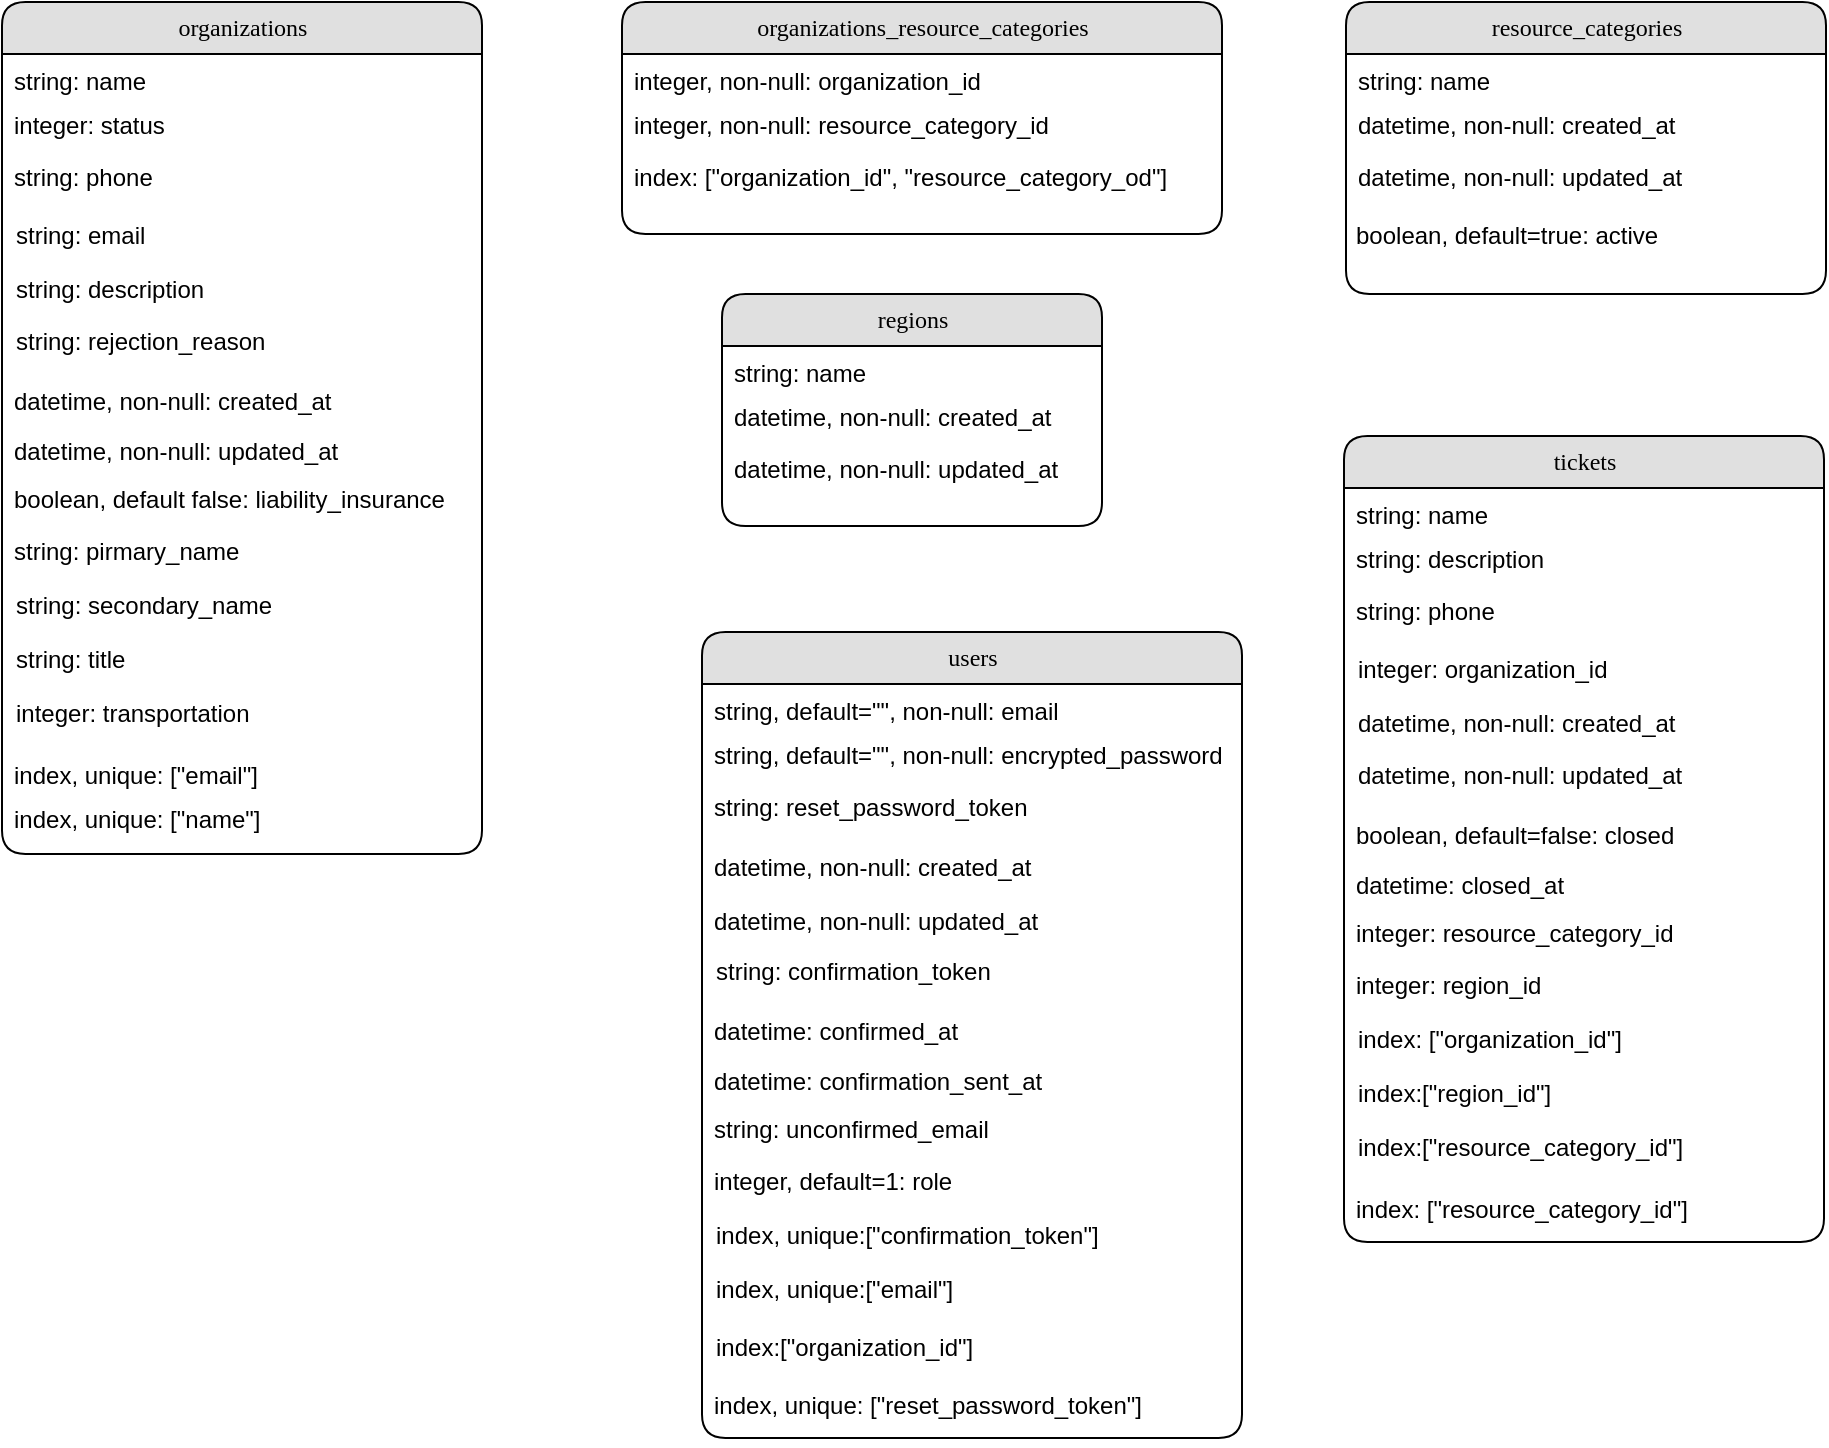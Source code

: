 <mxfile version="22.1.21" type="device">
  <diagram name="Page-1" id="b520641d-4fe3-3701-9064-5fc419738815">
    <mxGraphModel dx="1605" dy="624" grid="1" gridSize="10" guides="1" tooltips="1" connect="1" arrows="1" fold="1" page="1" pageScale="1" pageWidth="1100" pageHeight="850" background="none" math="0" shadow="0">
      <root>
        <mxCell id="0" />
        <mxCell id="1" parent="0" />
        <mxCell id="21ea969265ad0168-6" value="organizations" style="swimlane;html=1;fontStyle=0;childLayout=stackLayout;horizontal=1;startSize=26;fillColor=#e0e0e0;horizontalStack=0;resizeParent=1;resizeLast=0;collapsible=1;marginBottom=0;swimlaneFillColor=#ffffff;align=center;rounded=1;shadow=0;comic=0;labelBackgroundColor=none;strokeWidth=1;fontFamily=Verdana;fontSize=12;movable=1;resizable=1;rotatable=1;deletable=1;editable=1;locked=0;connectable=1;" parent="1" vertex="1">
          <mxGeometry x="30" y="10" width="240" height="426" as="geometry" />
        </mxCell>
        <mxCell id="21ea969265ad0168-7" value="string: name" style="text;html=1;strokeColor=none;fillColor=none;spacingLeft=4;spacingRight=4;whiteSpace=wrap;overflow=hidden;rotatable=0;points=[[0,0.5],[1,0.5]];portConstraint=eastwest;" parent="21ea969265ad0168-6" vertex="1">
          <mxGeometry y="26" width="240" height="22" as="geometry" />
        </mxCell>
        <mxCell id="21ea969265ad0168-8" value="integer: status" style="text;html=1;strokeColor=none;fillColor=none;spacingLeft=4;spacingRight=4;whiteSpace=wrap;overflow=hidden;rotatable=0;points=[[0,0.5],[1,0.5]];portConstraint=eastwest;" parent="21ea969265ad0168-6" vertex="1">
          <mxGeometry y="48" width="240" height="26" as="geometry" />
        </mxCell>
        <mxCell id="21ea969265ad0168-9" value="string: phone" style="text;html=1;strokeColor=none;fillColor=none;spacingLeft=4;spacingRight=4;whiteSpace=wrap;overflow=hidden;rotatable=0;points=[[0,0.5],[1,0.5]];portConstraint=eastwest;" parent="21ea969265ad0168-6" vertex="1">
          <mxGeometry y="74" width="240" height="32" as="geometry" />
        </mxCell>
        <mxCell id="xhWmRmQsAdizvE6lCJVH-1" value="string: email" style="text;html=1;strokeColor=none;fillColor=none;spacingLeft=4;spacingRight=4;whiteSpace=wrap;overflow=hidden;rotatable=1;points=[[0,0.5],[1,0.5]];portConstraint=eastwest;movable=1;resizable=1;deletable=1;editable=1;locked=0;connectable=1;" vertex="1" parent="1">
          <mxGeometry x="31" y="113" width="239" height="23" as="geometry" />
        </mxCell>
        <mxCell id="xhWmRmQsAdizvE6lCJVH-2" value="string: description" style="text;html=1;strokeColor=none;fillColor=none;spacingLeft=4;spacingRight=4;whiteSpace=wrap;overflow=hidden;rotatable=0;points=[[0,0.5],[1,0.5]];portConstraint=eastwest;" vertex="1" parent="1">
          <mxGeometry x="31" y="140" width="209" height="21" as="geometry" />
        </mxCell>
        <mxCell id="xhWmRmQsAdizvE6lCJVH-3" value="string: rejection_reason" style="text;html=1;strokeColor=none;fillColor=none;spacingLeft=4;spacingRight=4;whiteSpace=wrap;overflow=hidden;rotatable=0;points=[[0,0.5],[1,0.5]];portConstraint=eastwest;" vertex="1" parent="1">
          <mxGeometry x="31" y="166" width="219" height="30" as="geometry" />
        </mxCell>
        <mxCell id="xhWmRmQsAdizvE6lCJVH-4" value="datetime, non-null: created_at" style="text;html=1;strokeColor=none;fillColor=none;spacingLeft=4;spacingRight=4;whiteSpace=wrap;overflow=hidden;rotatable=0;points=[[0,0.5],[1,0.5]];portConstraint=eastwest;" vertex="1" parent="1">
          <mxGeometry x="30" y="196" width="210" height="31" as="geometry" />
        </mxCell>
        <mxCell id="xhWmRmQsAdizvE6lCJVH-5" value="datetime, non-null: updated_at" style="text;html=1;strokeColor=none;fillColor=none;spacingLeft=4;spacingRight=4;whiteSpace=wrap;overflow=hidden;rotatable=0;points=[[0,0.5],[1,0.5]];portConstraint=eastwest;" vertex="1" parent="1">
          <mxGeometry x="30" y="221" width="210" height="22" as="geometry" />
        </mxCell>
        <mxCell id="xhWmRmQsAdizvE6lCJVH-6" value="boolean, default false: liability_insurance" style="text;html=1;strokeColor=none;fillColor=none;spacingLeft=4;spacingRight=4;whiteSpace=wrap;overflow=hidden;rotatable=0;points=[[0,0.5],[1,0.5]];portConstraint=eastwest;" vertex="1" parent="1">
          <mxGeometry x="30" y="245" width="240" height="26" as="geometry" />
        </mxCell>
        <mxCell id="xhWmRmQsAdizvE6lCJVH-7" value="string: pirmary_name" style="text;html=1;strokeColor=none;fillColor=none;spacingLeft=4;spacingRight=4;whiteSpace=wrap;overflow=hidden;rotatable=0;points=[[0,0.5],[1,0.5]];portConstraint=eastwest;" vertex="1" parent="1">
          <mxGeometry x="30" y="271" width="210" height="32" as="geometry" />
        </mxCell>
        <mxCell id="xhWmRmQsAdizvE6lCJVH-8" value="string: secondary_name" style="text;html=1;strokeColor=none;fillColor=none;spacingLeft=4;spacingRight=4;whiteSpace=wrap;overflow=hidden;rotatable=0;points=[[0,0.5],[1,0.5]];portConstraint=eastwest;" vertex="1" parent="1">
          <mxGeometry x="31" y="298" width="209" height="26" as="geometry" />
        </mxCell>
        <mxCell id="xhWmRmQsAdizvE6lCJVH-9" value="string: title" style="text;html=1;strokeColor=none;fillColor=none;spacingLeft=4;spacingRight=4;whiteSpace=wrap;overflow=hidden;rotatable=0;points=[[0,0.5],[1,0.5]];portConstraint=eastwest;" vertex="1" parent="1">
          <mxGeometry x="31" y="325" width="209" height="21" as="geometry" />
        </mxCell>
        <mxCell id="xhWmRmQsAdizvE6lCJVH-10" value="integer: transportation" style="text;html=1;strokeColor=none;fillColor=none;spacingLeft=4;spacingRight=4;whiteSpace=wrap;overflow=hidden;rotatable=0;points=[[0,0.5],[1,0.5]];portConstraint=eastwest;" vertex="1" parent="1">
          <mxGeometry x="31" y="352" width="209" height="29" as="geometry" />
        </mxCell>
        <mxCell id="xhWmRmQsAdizvE6lCJVH-11" value="index, unique: [&quot;email&quot;]" style="text;html=1;strokeColor=none;fillColor=none;spacingLeft=4;spacingRight=4;whiteSpace=wrap;overflow=hidden;rotatable=0;points=[[0,0.5],[1,0.5]];portConstraint=eastwest;" vertex="1" parent="1">
          <mxGeometry x="30" y="383" width="210" height="31" as="geometry" />
        </mxCell>
        <mxCell id="xhWmRmQsAdizvE6lCJVH-12" value="index, unique: [&quot;name&quot;]" style="text;html=1;strokeColor=none;fillColor=none;spacingLeft=4;spacingRight=4;whiteSpace=wrap;overflow=hidden;rotatable=0;points=[[0,0.5],[1,0.5]];portConstraint=eastwest;" vertex="1" parent="1">
          <mxGeometry x="30" y="405" width="240" height="31" as="geometry" />
        </mxCell>
        <mxCell id="xhWmRmQsAdizvE6lCJVH-13" value="organizations_resource_categories" style="swimlane;html=1;fontStyle=0;childLayout=stackLayout;horizontal=1;startSize=26;fillColor=#e0e0e0;horizontalStack=0;resizeParent=1;resizeLast=0;collapsible=1;marginBottom=0;swimlaneFillColor=#ffffff;align=center;rounded=1;shadow=0;comic=0;labelBackgroundColor=none;strokeWidth=1;fontFamily=Verdana;fontSize=12" vertex="1" parent="1">
          <mxGeometry x="340" y="10" width="300" height="116" as="geometry" />
        </mxCell>
        <mxCell id="xhWmRmQsAdizvE6lCJVH-14" value="integer, non-null: organization_id" style="text;html=1;strokeColor=none;fillColor=none;spacingLeft=4;spacingRight=4;whiteSpace=wrap;overflow=hidden;rotatable=0;points=[[0,0.5],[1,0.5]];portConstraint=eastwest;" vertex="1" parent="xhWmRmQsAdizvE6lCJVH-13">
          <mxGeometry y="26" width="300" height="22" as="geometry" />
        </mxCell>
        <mxCell id="xhWmRmQsAdizvE6lCJVH-15" value="integer, non-null: resource_category_id" style="text;html=1;strokeColor=none;fillColor=none;spacingLeft=4;spacingRight=4;whiteSpace=wrap;overflow=hidden;rotatable=0;points=[[0,0.5],[1,0.5]];portConstraint=eastwest;" vertex="1" parent="xhWmRmQsAdizvE6lCJVH-13">
          <mxGeometry y="48" width="300" height="26" as="geometry" />
        </mxCell>
        <mxCell id="xhWmRmQsAdizvE6lCJVH-16" value="index:&amp;nbsp;[&quot;organization_id&quot;, &quot;resource_category_od&quot;]" style="text;html=1;strokeColor=none;fillColor=none;spacingLeft=4;spacingRight=4;whiteSpace=wrap;overflow=hidden;rotatable=0;points=[[0,0.5],[1,0.5]];portConstraint=eastwest;" vertex="1" parent="xhWmRmQsAdizvE6lCJVH-13">
          <mxGeometry y="74" width="300" height="32" as="geometry" />
        </mxCell>
        <mxCell id="xhWmRmQsAdizvE6lCJVH-29" value="regions" style="swimlane;html=1;fontStyle=0;childLayout=stackLayout;horizontal=1;startSize=26;fillColor=#e0e0e0;horizontalStack=0;resizeParent=1;resizeLast=0;collapsible=1;marginBottom=0;swimlaneFillColor=#ffffff;align=center;rounded=1;shadow=0;comic=0;labelBackgroundColor=none;strokeWidth=1;fontFamily=Verdana;fontSize=12" vertex="1" parent="1">
          <mxGeometry x="390" y="156" width="190" height="116" as="geometry" />
        </mxCell>
        <mxCell id="xhWmRmQsAdizvE6lCJVH-30" value="string: name" style="text;html=1;strokeColor=none;fillColor=none;spacingLeft=4;spacingRight=4;whiteSpace=wrap;overflow=hidden;rotatable=0;points=[[0,0.5],[1,0.5]];portConstraint=eastwest;" vertex="1" parent="xhWmRmQsAdizvE6lCJVH-29">
          <mxGeometry y="26" width="190" height="22" as="geometry" />
        </mxCell>
        <mxCell id="xhWmRmQsAdizvE6lCJVH-31" value="datetime, non-null: created_at" style="text;html=1;strokeColor=none;fillColor=none;spacingLeft=4;spacingRight=4;whiteSpace=wrap;overflow=hidden;rotatable=0;points=[[0,0.5],[1,0.5]];portConstraint=eastwest;" vertex="1" parent="xhWmRmQsAdizvE6lCJVH-29">
          <mxGeometry y="48" width="190" height="26" as="geometry" />
        </mxCell>
        <mxCell id="xhWmRmQsAdizvE6lCJVH-32" value="datetime, non-null: updated_at" style="text;html=1;strokeColor=none;fillColor=none;spacingLeft=4;spacingRight=4;whiteSpace=wrap;overflow=hidden;rotatable=0;points=[[0,0.5],[1,0.5]];portConstraint=eastwest;" vertex="1" parent="xhWmRmQsAdizvE6lCJVH-29">
          <mxGeometry y="74" width="190" height="32" as="geometry" />
        </mxCell>
        <mxCell id="xhWmRmQsAdizvE6lCJVH-33" value="resource_categories" style="swimlane;html=1;fontStyle=0;childLayout=stackLayout;horizontal=1;startSize=26;fillColor=#e0e0e0;horizontalStack=0;resizeParent=1;resizeLast=0;collapsible=1;marginBottom=0;swimlaneFillColor=#ffffff;align=center;rounded=1;shadow=0;comic=0;labelBackgroundColor=none;strokeWidth=1;fontFamily=Verdana;fontSize=12;movable=1;resizable=1;rotatable=1;deletable=1;editable=1;locked=0;connectable=1;" vertex="1" parent="1">
          <mxGeometry x="702" y="10" width="240" height="146" as="geometry" />
        </mxCell>
        <mxCell id="xhWmRmQsAdizvE6lCJVH-34" value="string: name" style="text;html=1;strokeColor=none;fillColor=none;spacingLeft=4;spacingRight=4;whiteSpace=wrap;overflow=hidden;rotatable=0;points=[[0,0.5],[1,0.5]];portConstraint=eastwest;" vertex="1" parent="xhWmRmQsAdizvE6lCJVH-33">
          <mxGeometry y="26" width="240" height="22" as="geometry" />
        </mxCell>
        <mxCell id="xhWmRmQsAdizvE6lCJVH-35" value="datetime, non-null: created_at" style="text;html=1;strokeColor=none;fillColor=none;spacingLeft=4;spacingRight=4;whiteSpace=wrap;overflow=hidden;rotatable=0;points=[[0,0.5],[1,0.5]];portConstraint=eastwest;" vertex="1" parent="xhWmRmQsAdizvE6lCJVH-33">
          <mxGeometry y="48" width="240" height="26" as="geometry" />
        </mxCell>
        <mxCell id="xhWmRmQsAdizvE6lCJVH-36" value="datetime, non-null: updated_at" style="text;html=1;strokeColor=none;fillColor=none;spacingLeft=4;spacingRight=4;whiteSpace=wrap;overflow=hidden;rotatable=0;points=[[0,0.5],[1,0.5]];portConstraint=eastwest;" vertex="1" parent="xhWmRmQsAdizvE6lCJVH-33">
          <mxGeometry y="74" width="240" height="32" as="geometry" />
        </mxCell>
        <mxCell id="xhWmRmQsAdizvE6lCJVH-37" value="boolean, default=true: active" style="text;html=1;strokeColor=none;fillColor=none;spacingLeft=4;spacingRight=4;whiteSpace=wrap;overflow=hidden;rotatable=1;points=[[0,0.5],[1,0.5]];portConstraint=eastwest;movable=1;resizable=1;deletable=1;editable=1;locked=0;connectable=1;" vertex="1" parent="1">
          <mxGeometry x="701" y="113" width="239" height="23" as="geometry" />
        </mxCell>
        <mxCell id="xhWmRmQsAdizvE6lCJVH-50" value="tickets" style="swimlane;html=1;fontStyle=0;childLayout=stackLayout;horizontal=1;startSize=26;fillColor=#e0e0e0;horizontalStack=0;resizeParent=1;resizeLast=0;collapsible=1;marginBottom=0;swimlaneFillColor=#ffffff;align=center;rounded=1;shadow=0;comic=0;labelBackgroundColor=none;strokeWidth=1;fontFamily=Verdana;fontSize=12;movable=1;resizable=1;rotatable=1;deletable=1;editable=1;locked=0;connectable=1;" vertex="1" parent="1">
          <mxGeometry x="701" y="227" width="240" height="403" as="geometry" />
        </mxCell>
        <mxCell id="xhWmRmQsAdizvE6lCJVH-51" value="string: name" style="text;html=1;strokeColor=none;fillColor=none;spacingLeft=4;spacingRight=4;whiteSpace=wrap;overflow=hidden;rotatable=0;points=[[0,0.5],[1,0.5]];portConstraint=eastwest;" vertex="1" parent="xhWmRmQsAdizvE6lCJVH-50">
          <mxGeometry y="26" width="240" height="22" as="geometry" />
        </mxCell>
        <mxCell id="xhWmRmQsAdizvE6lCJVH-52" value="string: description" style="text;html=1;strokeColor=none;fillColor=none;spacingLeft=4;spacingRight=4;whiteSpace=wrap;overflow=hidden;rotatable=0;points=[[0,0.5],[1,0.5]];portConstraint=eastwest;" vertex="1" parent="xhWmRmQsAdizvE6lCJVH-50">
          <mxGeometry y="48" width="240" height="26" as="geometry" />
        </mxCell>
        <mxCell id="xhWmRmQsAdizvE6lCJVH-53" value="string: phone" style="text;html=1;strokeColor=none;fillColor=none;spacingLeft=4;spacingRight=4;whiteSpace=wrap;overflow=hidden;rotatable=0;points=[[0,0.5],[1,0.5]];portConstraint=eastwest;" vertex="1" parent="xhWmRmQsAdizvE6lCJVH-50">
          <mxGeometry y="74" width="240" height="32" as="geometry" />
        </mxCell>
        <mxCell id="xhWmRmQsAdizvE6lCJVH-54" value="integer: organization_id" style="text;html=1;strokeColor=none;fillColor=none;spacingLeft=4;spacingRight=4;whiteSpace=wrap;overflow=hidden;rotatable=1;points=[[0,0.5],[1,0.5]];portConstraint=eastwest;movable=1;resizable=1;deletable=1;editable=1;locked=0;connectable=1;" vertex="1" parent="1">
          <mxGeometry x="702" y="330" width="239" height="23" as="geometry" />
        </mxCell>
        <mxCell id="xhWmRmQsAdizvE6lCJVH-55" value="datetime, non-null: created_at" style="text;html=1;strokeColor=none;fillColor=none;spacingLeft=4;spacingRight=4;whiteSpace=wrap;overflow=hidden;rotatable=0;points=[[0,0.5],[1,0.5]];portConstraint=eastwest;" vertex="1" parent="1">
          <mxGeometry x="702" y="357" width="209" height="21" as="geometry" />
        </mxCell>
        <mxCell id="xhWmRmQsAdizvE6lCJVH-56" value="datetime, non-null: updated_at" style="text;html=1;strokeColor=none;fillColor=none;spacingLeft=4;spacingRight=4;whiteSpace=wrap;overflow=hidden;rotatable=0;points=[[0,0.5],[1,0.5]];portConstraint=eastwest;" vertex="1" parent="1">
          <mxGeometry x="702" y="383" width="219" height="30" as="geometry" />
        </mxCell>
        <mxCell id="xhWmRmQsAdizvE6lCJVH-57" value="boolean, default=false: closed" style="text;html=1;strokeColor=none;fillColor=none;spacingLeft=4;spacingRight=4;whiteSpace=wrap;overflow=hidden;rotatable=0;points=[[0,0.5],[1,0.5]];portConstraint=eastwest;" vertex="1" parent="1">
          <mxGeometry x="701" y="413" width="210" height="31" as="geometry" />
        </mxCell>
        <mxCell id="xhWmRmQsAdizvE6lCJVH-58" value="datetime: closed_at" style="text;html=1;strokeColor=none;fillColor=none;spacingLeft=4;spacingRight=4;whiteSpace=wrap;overflow=hidden;rotatable=0;points=[[0,0.5],[1,0.5]];portConstraint=eastwest;" vertex="1" parent="1">
          <mxGeometry x="701" y="438" width="210" height="22" as="geometry" />
        </mxCell>
        <mxCell id="xhWmRmQsAdizvE6lCJVH-59" value="integer: resource_category_id" style="text;html=1;strokeColor=none;fillColor=none;spacingLeft=4;spacingRight=4;whiteSpace=wrap;overflow=hidden;rotatable=0;points=[[0,0.5],[1,0.5]];portConstraint=eastwest;" vertex="1" parent="1">
          <mxGeometry x="701" y="462" width="240" height="26" as="geometry" />
        </mxCell>
        <mxCell id="xhWmRmQsAdizvE6lCJVH-60" value="integer: region_id" style="text;html=1;strokeColor=none;fillColor=none;spacingLeft=4;spacingRight=4;whiteSpace=wrap;overflow=hidden;rotatable=0;points=[[0,0.5],[1,0.5]];portConstraint=eastwest;" vertex="1" parent="1">
          <mxGeometry x="701" y="488" width="210" height="32" as="geometry" />
        </mxCell>
        <mxCell id="xhWmRmQsAdizvE6lCJVH-61" value="index: [&quot;organization_id&quot;]" style="text;html=1;strokeColor=none;fillColor=none;spacingLeft=4;spacingRight=4;whiteSpace=wrap;overflow=hidden;rotatable=0;points=[[0,0.5],[1,0.5]];portConstraint=eastwest;" vertex="1" parent="1">
          <mxGeometry x="702" y="515" width="209" height="26" as="geometry" />
        </mxCell>
        <mxCell id="xhWmRmQsAdizvE6lCJVH-62" value="index:[&quot;region_id&quot;]" style="text;html=1;strokeColor=none;fillColor=none;spacingLeft=4;spacingRight=4;whiteSpace=wrap;overflow=hidden;rotatable=0;points=[[0,0.5],[1,0.5]];portConstraint=eastwest;" vertex="1" parent="1">
          <mxGeometry x="702" y="542" width="209" height="21" as="geometry" />
        </mxCell>
        <mxCell id="xhWmRmQsAdizvE6lCJVH-63" value="index:[&quot;resource_category_id&quot;]" style="text;html=1;strokeColor=none;fillColor=none;spacingLeft=4;spacingRight=4;whiteSpace=wrap;overflow=hidden;rotatable=0;points=[[0,0.5],[1,0.5]];portConstraint=eastwest;" vertex="1" parent="1">
          <mxGeometry x="702" y="569" width="209" height="29" as="geometry" />
        </mxCell>
        <mxCell id="xhWmRmQsAdizvE6lCJVH-64" value="index: [&quot;resource_category_id&quot;]" style="text;html=1;strokeColor=none;fillColor=none;spacingLeft=4;spacingRight=4;whiteSpace=wrap;overflow=hidden;rotatable=0;points=[[0,0.5],[1,0.5]];portConstraint=eastwest;" vertex="1" parent="1">
          <mxGeometry x="701" y="600" width="210" height="31" as="geometry" />
        </mxCell>
        <mxCell id="xhWmRmQsAdizvE6lCJVH-66" value="users" style="swimlane;html=1;fontStyle=0;childLayout=stackLayout;horizontal=1;startSize=26;fillColor=#e0e0e0;horizontalStack=0;resizeParent=1;resizeLast=0;collapsible=1;marginBottom=0;swimlaneFillColor=#ffffff;align=center;rounded=1;shadow=0;comic=0;labelBackgroundColor=none;strokeWidth=1;fontFamily=Verdana;fontSize=12;movable=1;resizable=1;rotatable=1;deletable=1;editable=1;locked=0;connectable=1;" vertex="1" parent="1">
          <mxGeometry x="380" y="325" width="270" height="403" as="geometry" />
        </mxCell>
        <mxCell id="xhWmRmQsAdizvE6lCJVH-67" value="string, default=&quot;&quot;, non-null: email" style="text;html=1;strokeColor=none;fillColor=none;spacingLeft=4;spacingRight=4;whiteSpace=wrap;overflow=hidden;rotatable=0;points=[[0,0.5],[1,0.5]];portConstraint=eastwest;" vertex="1" parent="xhWmRmQsAdizvE6lCJVH-66">
          <mxGeometry y="26" width="270" height="22" as="geometry" />
        </mxCell>
        <mxCell id="xhWmRmQsAdizvE6lCJVH-68" value="string, default=&quot;&quot;, non-null: encrypted_password" style="text;html=1;strokeColor=none;fillColor=none;spacingLeft=4;spacingRight=4;whiteSpace=wrap;overflow=hidden;rotatable=0;points=[[0,0.5],[1,0.5]];portConstraint=eastwest;" vertex="1" parent="xhWmRmQsAdizvE6lCJVH-66">
          <mxGeometry y="48" width="270" height="26" as="geometry" />
        </mxCell>
        <mxCell id="xhWmRmQsAdizvE6lCJVH-69" value="string: reset_password_token" style="text;html=1;strokeColor=none;fillColor=none;spacingLeft=4;spacingRight=4;whiteSpace=wrap;overflow=hidden;rotatable=0;points=[[0,0.5],[1,0.5]];portConstraint=eastwest;" vertex="1" parent="xhWmRmQsAdizvE6lCJVH-66">
          <mxGeometry y="74" width="270" height="32" as="geometry" />
        </mxCell>
        <mxCell id="xhWmRmQsAdizvE6lCJVH-72" value="string: confirmation_token" style="text;html=1;strokeColor=none;fillColor=none;spacingLeft=4;spacingRight=4;whiteSpace=wrap;overflow=hidden;rotatable=0;points=[[0,0.5],[1,0.5]];portConstraint=eastwest;" vertex="1" parent="1">
          <mxGeometry x="381" y="481" width="219" height="30" as="geometry" />
        </mxCell>
        <mxCell id="xhWmRmQsAdizvE6lCJVH-73" value="datetime: confirmed_at" style="text;html=1;strokeColor=none;fillColor=none;spacingLeft=4;spacingRight=4;whiteSpace=wrap;overflow=hidden;rotatable=0;points=[[0,0.5],[1,0.5]];portConstraint=eastwest;" vertex="1" parent="1">
          <mxGeometry x="380" y="511" width="210" height="31" as="geometry" />
        </mxCell>
        <mxCell id="xhWmRmQsAdizvE6lCJVH-74" value="datetime: confirmation_sent_at" style="text;html=1;strokeColor=none;fillColor=none;spacingLeft=4;spacingRight=4;whiteSpace=wrap;overflow=hidden;rotatable=0;points=[[0,0.5],[1,0.5]];portConstraint=eastwest;" vertex="1" parent="1">
          <mxGeometry x="380" y="536" width="210" height="22" as="geometry" />
        </mxCell>
        <mxCell id="xhWmRmQsAdizvE6lCJVH-75" value="string: unconfirmed_email" style="text;html=1;strokeColor=none;fillColor=none;spacingLeft=4;spacingRight=4;whiteSpace=wrap;overflow=hidden;rotatable=0;points=[[0,0.5],[1,0.5]];portConstraint=eastwest;" vertex="1" parent="1">
          <mxGeometry x="380" y="560" width="240" height="26" as="geometry" />
        </mxCell>
        <mxCell id="xhWmRmQsAdizvE6lCJVH-76" value="integer, default=1: role" style="text;html=1;strokeColor=none;fillColor=none;spacingLeft=4;spacingRight=4;whiteSpace=wrap;overflow=hidden;rotatable=0;points=[[0,0.5],[1,0.5]];portConstraint=eastwest;" vertex="1" parent="1">
          <mxGeometry x="380" y="586" width="210" height="32" as="geometry" />
        </mxCell>
        <mxCell id="xhWmRmQsAdizvE6lCJVH-77" value="index, unique:[&quot;confirmation_token&quot;]" style="text;html=1;strokeColor=none;fillColor=none;spacingLeft=4;spacingRight=4;whiteSpace=wrap;overflow=hidden;rotatable=0;points=[[0,0.5],[1,0.5]];portConstraint=eastwest;" vertex="1" parent="1">
          <mxGeometry x="381" y="613" width="209" height="26" as="geometry" />
        </mxCell>
        <mxCell id="xhWmRmQsAdizvE6lCJVH-78" value="index, unique:[&quot;email&quot;]" style="text;html=1;strokeColor=none;fillColor=none;spacingLeft=4;spacingRight=4;whiteSpace=wrap;overflow=hidden;rotatable=0;points=[[0,0.5],[1,0.5]];portConstraint=eastwest;" vertex="1" parent="1">
          <mxGeometry x="381" y="640" width="209" height="21" as="geometry" />
        </mxCell>
        <mxCell id="xhWmRmQsAdizvE6lCJVH-79" value="index:[&quot;organization_id&quot;]" style="text;html=1;strokeColor=none;fillColor=none;spacingLeft=4;spacingRight=4;whiteSpace=wrap;overflow=hidden;rotatable=0;points=[[0,0.5],[1,0.5]];portConstraint=eastwest;" vertex="1" parent="1">
          <mxGeometry x="381" y="669" width="209" height="29" as="geometry" />
        </mxCell>
        <mxCell id="xhWmRmQsAdizvE6lCJVH-80" value="index, unique: [&quot;reset_password_token&quot;]" style="text;html=1;strokeColor=none;fillColor=none;spacingLeft=4;spacingRight=4;whiteSpace=wrap;overflow=hidden;rotatable=0;points=[[0,0.5],[1,0.5]];portConstraint=eastwest;" vertex="1" parent="1">
          <mxGeometry x="380" y="698" width="270" height="31" as="geometry" />
        </mxCell>
        <mxCell id="xhWmRmQsAdizvE6lCJVH-82" value="datetime, non-null: created_at" style="text;html=1;strokeColor=none;fillColor=none;spacingLeft=4;spacingRight=4;whiteSpace=wrap;overflow=hidden;rotatable=0;points=[[0,0.5],[1,0.5]];portConstraint=eastwest;" vertex="1" parent="1">
          <mxGeometry x="380" y="429" width="270" height="21" as="geometry" />
        </mxCell>
        <mxCell id="xhWmRmQsAdizvE6lCJVH-84" value="datetime, non-null: updated_at" style="text;html=1;strokeColor=none;fillColor=none;spacingLeft=4;spacingRight=4;whiteSpace=wrap;overflow=hidden;rotatable=0;points=[[0,0.5],[1,0.5]];portConstraint=eastwest;" vertex="1" parent="1">
          <mxGeometry x="380" y="456" width="219" height="30" as="geometry" />
        </mxCell>
      </root>
    </mxGraphModel>
  </diagram>
</mxfile>
